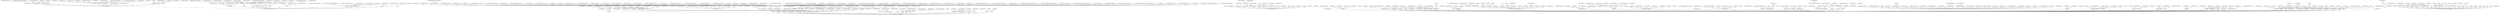 digraph {
	31205351 [label="Discharge instructions"]
	31205295 [label="Administrative note"]
	31205296 [label="Against medical advice note"]
	31205297 [label=Agreement]
	31205298 [label=Certificate]
	31205299 [label="Birth certificate"]
	31205300 [label="Death certificate"]
	31205301 [label="Evaluation of mental and physical incapacity certificate"]
	31205303 [label=Consent]
	31205304 [label="Abortion consent"]
	31205305 [label="Anesthesia consent"]
	31205307 [label="Hysterectomy consent"]
	31205309 [label="Organ donation consent"]
	31205310 [label="Procedure consent"]
	31205311 [label="Release of information consent"]
	31205312 [label="Sterilization consent"]
	31205313 [label="Surgical operation consent"]
	31205314 [label=Contract]
	31205316 [label="Health insurance card"]
	31205317 [label="Health insurance-related form"]
	31205318 [label="Health record cover sheet"]
	31205319 [label="Legal document"]
	31205321 [label="Power of attorney"]
	31205325 [label="Advance directives"]
	31205326 [label="Do not resuscitate"]
	31205327 [label="Rescinded do not resuscitate"]
	31205328 [label="Living will"]
	31205329 [label="Rescinded advance directive"]
	31205332 [label=Diagram]
	31205333 [label=Flowsheet]
	31205352 [label=Letter]
	31205356 [label=Note]
	31205357 [label="Adverse event note"]
	31205358 [label=Alert]
	31205369 [label=Report]
	31205338 [label="ADHD action plan"]
	31205339 [label="Anaphylaxis action plan"]
	31205340 [label="Asthma action plan"]
	31205341 [label="Autism action plan"]
	31205342 [label="Complex medical conditions action plan"]
	31205343 [label="Cystic fibrosis action plan"]
	31205346 [label="Heart disease action plan"]
	31205347 [label="Inflammatory bowel disease action plan"]
	31205348 [label="Multiple sclerosis action plan"]
	31205349 [label="Muscular dystrophy action plan"]
	31205350 [label="Seizure disorder action plan"]
	31205344 [label="Diabetes type I action plan"]
	31205345 [label="Diabetes type II action plan"]
	31205324 [label="Prescription request"]
	31205323 [label=Request]
	31205334 [label=Form]
	31205336 [label=Instructions]
	31205337 [label="Action plan"]
	31205363 [label="Prescription for eyewear"]
	31205360 [label=Prescription]
	31205359 [label=Order]
	31205368 [label="Photographic image"]
	31205361 [label="Prescription for diagnostic or specialist care"]
	31205362 [label="Prescription for durable medical equipment attachment"]
	31205364 [label="Prescription for medical equipment or product"]
	31205365 [label="Prescription for medication"]
	31205366 [label="Prescription for rehabilitation"]
	31205355 [label="Prescription list"]
	31205367 [label="Prescription list"]
	31205371 [label="Registry report"]
	31205370 [label="Case report"]
	31205315 [label="Driver license"]
	31205330 [label=Checklist]
	31205320 [label="Legal letter"]
	31205353 [label="Legal letter"]
	31205354 [label=List]
	31205335 [label="Mandatory reporting form"]
	31205322 [label="Medical clearance note"]
	31205331 [label="Discharge checklist"]
	31205308 [label="Long-term opioid therapy for pain consent"]
	31205302 [label="Proof of encounter certificate"]
	31205306 [label="Blood or blood product transfusion consent"]
	31205294 [label="{Kind of document}"]
	34100300 [label="Controlled substance agreement"]
	33850046 [label="Portable medical order form"]
	33850047 [label="Portable medical order form"]
	33850048 [label="Portable medical order form"]
	33850051 [label="Medical history screening form"]
	33850052 [label="Research study consent"]
	48700441 [label="Adrenal insufficiency emergency action plan"]
	31205713 [label=Conference]
	31205717 [label=Counseling]
	31205828 [label=Summary]
	31205863 [label=Supervisory]
	31205741 [label="VA C&P exam.bones fractures &or bone disease"]
	31205790 [label="VA C&P exam.social &or industrial survey"]
	31205712 [label=Communication]
	31205714 [label="Case conference"]
	31205715 [label=Consultation]
	31205716 [label="Confirmatory consultation"]
	31205719 [label="Individual counseling"]
	31205718 [label="Group counseling"]
	31205720 [label="Daily or end of shift signout"]
	31205721 [label="Diagnostic study"]
	31205722 [label="Inhalation challenge test"]
	31205723 [label=Education]
	31205724 [label="Discharge teaching"]
	31205725 [label="Preoperative teaching"]
	31205726 [label="Evaluation and management"]
	31205795 [label="Annual evaluation"]
	31205794 [label=Evaluation]
	31205796 [label="Functional status assessment"]
	31205801 [label="Readiness for military duty assessment"]
	31205803 [label="Risk assessment and screening"]
	31205804 [label="Fall risk assessment"]
	31205727 [label=Care]
	31205729 [label="Crisis intervention"]
	31205731 [label="Disease staging"]
	31205732 [label="Disability examination"]
	31205733 [label="Social security administration compensation examination"]
	31205734 [label="Compensation and pension examination"]
	31205735 [label="VA C&P exam.acromegaly"]
	31205736 [label="VA C&P exam.aid and attendance &or housebound"]
	31205737 [label="VA C&P exam.arrhythmias"]
	31205738 [label="VA C&P exam.miscellaneous arteries &or veins"]
	31205739 [label="VA C&P exam.audio"]
	31205740 [label="VA C&P exam.bones"]
	31205742 [label="VA C&P exam.brain &or spinal cord"]
	31205743 [label="VA C&P exam.chronic fatigue syndrome"]
	31205744 [label="VA C&P exam.cold injury protocol"]
	31205745 [label="VA C&P exam.cranial nerves"]
	31205746 [label="VA C&P exam.Cushings syndrome"]
	31205747 [label="VA C&P exam.dental &or oral"]
	31205748 [label="VA C&P exam.diabetes mellitus"]
	31205749 [label="VA C&P exam.miscellaneous digestive conditions"]
	31205750 [label="VA C&P exam.ear disease"]
	31205751 [label="VA C&P exam.mental health eating disorders"]
	31205752 [label="VA C&P exam.miscellaneous endocrine diseases"]
	31205753 [label="VA C&P exam.epilepsy &or narcolepsy"]
	31205754 [label="VA C&P exam.esophagus &or hiatal hernia"]
	31205756 [label="VA C&P exam.eye"]
	31205757 [label="VA C&P exam.feet"]
	31205758 [label="VA C&P exam.fibromyalgia"]
	31205759 [label="VA C&P exam.general medical"]
	31205760 [label="VA C&P exam.genitourinary"]
	31205761 [label="VA C&P exam.disability in gulf war veterans"]
	31205762 [label="VA C&P exam.gynecological conditions &or disorders of the breast"]
	31205763 [label="VA C&P exam.hand &or thumb &or fingers"]
	31205764 [label="VA C&P exam.heart"]
	31205765 [label="VA C&P exam.hemic disorders"]
	31205766 [label="VA C&P exam.HIV-related illness"]
	31205767 [label="VA C&P exam.hypertension"]
	31205768 [label="VA C&P exam.infectious &or immune &or nutritional disabilities"]
	31205769 [label="VA C&P exam.large &or small intestines"]
	31205755 [label="VA C&P exam.extremity joints"]
	31205770 [label="VA C&P exam.liver &or gall bladder &or pancreas"]
	31205771 [label="VA C&P exam.lymphatic disorders"]
	31205772 [label="VA C&P exam.general mental disorders"]
	31205773 [label="VA C&P exam.mouth &or lips &or tongue"]
	31205774 [label="VA C&P exam.multiple exam"]
	31205775 [label="VA C&P exam.muscles"]
	31205776 [label="VA C&P exam.miscellaneous neurological disorders"]
	31205777 [label="VA C&P exam.nose &or sinus &or larynx &or pharynx"]
	31205778 [label="VA C&P exam.peripheral nerves"]
	31205779 [label="VA C&P exam.initial evaluation post-traumatic stress disorder"]
	31205780 [label="VA C&P exam.review evaluation post-traumatic stress disorder"]
	31205781 [label="VA C&P exam.prisoner of war protocol"]
	31205782 [label="VA C&P exam.pulmonary tuberculosis &or mycobacterial diseases"]
	31205783 [label="VA C&P exam.rectum &or anus"]
	31205784 [label="VA C&P exam.residuals of amputations"]
	31205785 [label="VA C&P exam.miscellaneous respiratory diseases"]
	31205786 [label="VA C&P exam.obstructive &or restrictive &or interstitial respiratory diseases"]
	31205787 [label="VA C&P exam.scars"]
	31205788 [label="VA C&P exam.sense of smell &or taste"]
	31205789 [label="VA C&P exam.skin diseases other than scars"]
	31205791 [label="VA C&P exam.spine"]
	31205792 [label="VA C&P exam.stomach &or duodenum &or peritoneal adhesions"]
	31205793 [label="VA C&P exam.thyroid &or parathyroid diseases"]
	31205806 [label="Evaluation and management of a specific problem"]
	31205807 [label="Evaluation and management of anticoagulation"]
	31205808 [label="Evaluation and management of hyperlipidemia"]
	31205809 [label="Evaluation and management of hypertension"]
	31205811 [label="Evaluation and management of smoking cessation"]
	31205814 [label="History and physical"]
	31205815 [label="Annual history and physical"]
	31205816 [label="Admission history and physical"]
	31205818 [label="Comprehensive history and physical"]
	31205817 [label="Labor and delivery admission history and physical"]
	31205819 [label="Targeted history and physical"]
	31205797 [label="Initial evaluation"]
	31205798 [label="Admission evaluation"]
	31205821 [label=Plan]
	31205822 [label="Plan of care"]
	31205824 [label=Restraint]
	31205823 [label=Progress]
	31205825 [label="Surgical operation"]
	31205826 [label="Postoperative evaluation and management"]
	31205827 [label="Preoperative evaluation and management"]
	31205829 [label="Antepartum summary"]
	31205830 [label="Discharge summary"]
	31205833 [label="Maternal discharge summary"]
	31205832 [label="Labor and delivery summary"]
	31205837 [label="Summary of episode"]
	31205835 [label="Summary of death"]
	31205838 [label="Transfer summary"]
	31205840 [label="Transplant candidate evaluation"]
	31205841 [label="Transplant donor evaluation"]
	31205842 [label="Well child visit"]
	31205843 [label="Exercise testing"]
	31205846 [label="Medication management"]
	31205849 [label="Medication reconciliation"]
	31205854 [label=Outreach]
	31205855 [label=Procedure]
	31205858 [label="Interventional procedure"]
	31205859 [label="Pathology procedure"]
	31205860 [label=Autopsy]
	31205861 [label=Referral]
	31205862 [label=Respite]
	31205864 [label=Triage]
	31205834 [label="Population summary"]
	31205839 [label="Weight management summary"]
	31205836 [label="Summary of encounters"]
	31205851 [label="Admission notification"]
	31205852 [label="Discharge notification"]
	31205850 [label=Notification]
	31205853 [label="Visit notification"]
	31205805 [label="Safety issue assessment"]
	31205820 [label="Medical equipment or product"]
	31205845 [label="Medical equipment or product"]
	31205847 [label="Medication administration"]
	31205812 [label="Evaluation and management of workers compensation"]
	31205831 [label="Immunization summary"]
	31205844 [label=Immunization]
	31205730 [label="Suicide prevention"]
	31205848 [label="Parenteral therapy"]
	31205856 [label="Cardiopulmonary resuscitation"]
	31205810 [label="Evaluation and management of radiation exposure"]
	31205857 [label="Conscious sedation procedure"]
	31205813 [label="Fluid management"]
	31205802 [label=Reevaluation]
	31205728 [label="Care management"]
	33850049 [label="Emergency procedure"]
	31205711 [label="{Type of service}"]
	33850050 [label="Mechanical circulatory support"]
	41099244 [label="COVID-19"]
	41099245 [label=Intubation]
	47799793 [label="Gaps in care"]
	47799792 [label=Quality]
	55795612 [label="Stroke prevention"]
	59013504 [label="Pain assessment"]
	59058201 [label="Arrival notification"]
	59058200 [label="Departure notification"]
	31205414 [label=Ambulance]
	31205415 [label="Birthing center"]
	31205416 [label="Emergency department"]
	31205418 [label="Intensive care unit"]
	31205419 [label="Long term care facility"]
	31205420 [label="Custodial care facility"]
	31205421 [label="Nursing facility"]
	31205422 [label="Skilled nursing facility"]
	31205423 [label="Unskilled nursing facility"]
	31205445 [label=Outpatient]
	31205447 [label="Ambulatory surgical center"]
	31205448 [label=Office]
	31205449 [label="Outpatient hospital"]
	31205450 [label="Urgent care center"]
	31205481 [label="Patient's home"]
	31205484 [label="Rehabilitation hospital"]
	31205485 [label=Telehealth]
	31205487 [label="Telephone encounter"]
	31205413 [label="{Setting}"]
	31205417 [label=Hospital]
	31205482 [label=Pharmacy]
	31205444 [label="Observation unit"]
	31205483 [label="Recovery room"]
	31205486 [label=Teleimaging]
	31205446 [label="Adult day care center"]
	31205518 [label="Forensic medicine"]
	31205679 [label="Interventional radiology"]
	31205579 [label="Neurology w special qualifications in child neuro"]
	31205584 [label="Nutrition and dietetics"]
	31205594 [label=Oncology]
	31205602 [label="Oral and maxillofacial surgery"]
	31205524 [label=Acupuncture]
	31205490 [label="Addiction psychiatry"]
	31205558 [label="Addiction psychiatry"]
	31205514 [label="Adolescent medicine"]
	31205526 [label="Adolescent medicine"]
	31205625 [label="Adolescent medicine"]
	31205491 [label="Aerospace medicine"]
	31205493 [label=Anesthesiology]
	31205496 [label=Audiology]
	31205619 [label="Blood banking and transfusion medicine"]
	31205527 [label="Cardiovascular disease"]
	31205559 [label="Child and adolescent psychiatry"]
	31205627 [label="Child and adolescent psychiatry"]
	31205497 [label="Chiropractic medicine"]
	31205501 [label="Clinical and laboratory dermatological immunology"]
	31205522 [label="Clinical and laboratory immunology"]
	31205549 [label="Clinical biochemical genetics"]
	31205528 [label="Clinical cardiac electrophysiology"]
	31205550 [label="Clinical cytogenetics"]
	31205551 [label="Clinical genetics"]
	31205552 [label="Clinical molecular genetics"]
	31205576 [label="Clinical neurophysiology"]
	31205692 [label="Colon and rectal surgery"]
	31205498 [label="Critical care medicine"]
	31205499 [label=Dentistry]
	31205500 [label=Dermatology]
	31205502 [label=Dermatopathology]
	31205617 [label=Dermatopathology]
	31205629 [label="Developmental-behavioral pediatrics"]
	31205533 [label=Diabetology]
	31205678 [label="Diagnostic radiology"]
	31205504 [label="Emergency medicine"]
	31205532 [label=Endocrinology]
	31205511 [label=Ethics]
	31205513 [label="Family medicine"]
	31205519 [label="Forensic psychiatry"]
	31205560 [label="Forensic psychiatry"]
	31205535 [label=Gastroenterology]
	31205520 [label="General medicine"]
	31205515 [label="Geriatric medicine"]
	31205537 [label="Geriatric medicine"]
	31205561 [label="Geriatric psychiatry"]
	31205536 [label=Hepatology]
	31205630 [label=Hepatology]
	31205539 [label="Infectious disease"]
	31205525 [label="Internal medicine"]
	31205530 [label="Interventional cardiology"]
	31205657 [label=Kinesiotherapy]
	31205590 [label="Maternal and fetal medicine"]
	31205548 [label="Medical genetics"]
	31205505 [label="Medical toxicology"]
	31205631 [label="Medical toxicology"]
	31205670 [label="Medical toxicology"]
	31205555 [label="Mental health"]
	31205553 [label="Molecular genetic pathology"]
	31205621 [label="Molecular genetic pathology"]
	31205566 [label="Multi-specialty program"]
	31205632 [label="Neonatal perinatal medicine"]
	31205542 [label=Nephrology]
	31205572 [label="Neurological surgery"]
	31205574 [label=Neurology]
	31205578 [label="Neurology neurodevelopmental disabilities"]
	31205609 [label=Neurotology]
	31205583 [label="Nuclear medicine"]
	31205680 [label="Nuclear radiology"]
	31205587 [label="Obstetrics and gynecology"]
	31205671 [label="Occupational medicine"]
	31205593 [label="Occupational therapy"]
	31205600 [label=Ophthalmology]
	31205601 [label=Optometry]
	31205604 [label="Orthopedic sports medicine"]
	31205603 [label="Orthopaedic surgery"]
	31205607 [label="Orthotics prosthetics"]
	31205608 [label=Otolaryngology]
	31205494 [label="Pain medicine"]
	31205580 [label="Pain medicine"]
	31205658 [label="Pain medicine"]
	31205613 [label="Palliative care"]
	31205614 [label="Pastoral care"]
	31205615 [label=Pathology]
	31205634 [label="Pediatric cardiology"]
	31205635 [label="Pediatric critical care medicine"]
	31205503 [label="Pediatric dermatology"]
	31205636 [label="Pediatric dermatology"]
	31205506 [label="Pediatric emergency medicine"]
	31205638 [label="Pediatric emergency medicine"]
	31205637 [label="Pediatric endocrinology"]
	31205639 [label="Pediatric gastroenterology"]
	31205597 [label="Pediatric hematology-oncology"]
	31205641 [label="Pediatric hematology-oncology"]
	31205642 [label="Pediatric infectious diseases"]
	31205643 [label="Pediatric nephrology"]
	31205610 [label="Pediatric otolaryngology"]
	31205644 [label="Pediatric otolaryngology"]
	31205645 [label="Pediatric pulmonology"]
	31205646 [label="Pediatric radiology"]
	31205681 [label="Pediatric radiology"]
	31205647 [label="Pediatric rehabilitation medicine"]
	31205659 [label="Pediatric rehabilitation medicine"]
	31205648 [label="Pediatric rheumatology"]
	31205649 [label="Pediatric surgery"]
	31205693 [label="Pediatric surgery"]
	31205640 [label="Pediatric transplant hepatology"]
	31205707 [label="Pediatric urology"]
	31205624 [label=Pediatrics]
	31205652 [label=Pharmacology]
	31205655 [label="Physical medicine and rehab"]
	31205663 [label="Physical therapy"]
	31205664 [label="Plastic surgery"]
	31205611 [label="Plastic surgery within the head and neck"]
	31205666 [label="Plastic surgery within the head and neck"]
	31205668 [label=Podiatry]
	31205669 [label="Preventive medicine"]
	31205673 [label="Primary care"]
	31205557 [label=Psychiatry]
	31205563 [label=Psychology]
	31205562 [label="Psychosomatic medicine"]
	31205674 [label="Public health"]
	31205544 [label="Pulmonary disease"]
	31205598 [label="Radiation oncology"]
	31205682 [label="Radiation oncology"]
	31205683 [label="Radiological physics"]
	31205677 [label=Radiology]
	31205685 [label="Recreational therapy"]
	31205592 [label="Reproductive endocrinology and infertility"]
	31205686 [label=Research]
	31205687 [label="Respiratory therapy"]
	31205545 [label=Rheumatology]
	31205688 [label="Speech-language pathology"]
	31205661 [label="Spinal cord injury medicine"]
	31205507 [label="Sports medicine"]
	31205517 [label="Sports medicine"]
	31205547 [label="Sports medicine"]
	31205651 [label="Sports medicine"]
	31205689 [label=Surgery]
	31205606 [label="Surgery of the hand"]
	31205667 [label="Surgery of the hand"]
	31205695 [label="Surgery of the hand"]
	31205696 [label="Surgical critical care"]
	31205698 [label="Thoracic and cardiac surgery"]
	31205534 [label=Thyroidology]
	31205700 [label="Transplant surgery"]
	31205705 [label="Tumor board"]
	31205510 [label="Undersea and hyperbaric medicine"]
	31205672 [label="Undersea and hyperbaric medicine"]
	31205706 [label=Urology]
	31205684 [label="Vascular and interventional radiology"]
	31205582 [label="Vascular neurology"]
	31205703 [label="Vascular surgery"]
	31205662 [label="Vocational rehabilitation"]
	31205538 [label=Hematology]
	31205541 [label="Medical Oncology"]
	31205596 [label="Medical Oncology"]
	31205512 [label="Exercise physiology"]
	31205508 [label=Trauma]
	31205701 [label=Trauma]
	31205540 [label=HIV]
	31205709 [label="Wound care management"]
	31205633 [label="Birth defects"]
	31205589 [label="Gynecologic oncology"]
	31205595 [label="Gynecologic oncology"]
	31205675 [label="Community health care"]
	31205699 [label="Cardiac surgery"]
	31205599 [label="Surgical oncology"]
	31205697 [label="Surgical oncology"]
	31205620 [label="Chemical pathology"]
	31205622 [label="Medical microbiology - pathology"]
	31205618 [label="Clinical pathology"]
	31205616 [label="Anatomic pathology"]
	31205653 [label="Clinical pharmacology"]
	31205591 [label=Obstetrics]
	31205588 [label=Gynecology]
	31205623 [label="Toxicologic pathology"]
	31205690 [label="Bariatric surgery"]
	31205564 [label="Child and adolescent psychology"]
	31205628 [label="Child and adolescent psychology"]
	31205577 [label=Epilepsy]
	31205495 [label="Sleep medicine"]
	31205516 [label="Sleep medicine"]
	31205546 [label="Sleep medicine"]
	31205581 [label="Sleep medicine"]
	31205612 [label="Sleep medicine"]
	31205650 [label="Sleep medicine"]
	31205565 [label=Neuropsychology]
	31205708 [label="Womens health"]
	31205543 [label=Dialysis]
	31205489 [label="Addiction medicine"]
	31205568 [label="Brain injury"]
	31205575 [label="Brain injury"]
	31205656 [label="Brain injury"]
	31205509 [label=Polytrauma]
	31205571 [label=Polytrauma]
	31205660 [label=Polytrauma]
	31205694 [label=Polytrauma]
	31205702 [label=Polytrauma]
	31205676 [label="Environmental health"]
	31205554 [label=Pharmacogenomics]
	31205654 [label=Pharmacogenomics]
	31205665 [label="Burn management"]
	31205691 [label="Burn management"]
	31205710 [label="Burn management"]
	31205586 [label="Obesity medicine"]
	31205531 [label="Transplant cardiology"]
	31205529 [label="Heart failure"]
	31205704 [label=Thromboembolism]
	31205523 [label="Integrative medicine"]
	31205573 [label="Spinal surgery"]
	31205605 [label="Spinal surgery"]
	31205521 [label=Immunology]
	31205556 [label="Eating disorders"]
	31205570 [label="Eating disorders"]
	31205585 [label="Eating disorders"]
	31205567 [label="Aerodigestive medicine"]
	31205626 [label="Aerodigestive medicine"]
	31205569 [label="Cleft and Craniofacial"]
	31205492 [label=Allergy]
	31205488 [label="{Subject Matter Domain}"]
	33850053 [label="Wound, Ostomy, and Continence Care"]
	41099243 [label="Medical aid in dying"]
	41099241 [label="Bone marrow transplant"]
	41099242 [label="Bone marrow transplant"]
	41056895 [label="Solid organ transplant"]
	41099239 [label="Solid organ transplant"]
	41099240 [label="Solid organ transplant"]
	41056891 [label="Therapeutic apheresis"]
	41056892 [label="Therapeutic apheresis"]
	48700440 [label=Breastfeeding]
	31205373 [label=Assistant]
	31205375 [label="Case manager"]
	31205376 [label=Clerk]
	31205378 [label=Counselor]
	31205381 [label=Hygienist]
	31205382 [label=Interdisciplinary]
	31205383 [label=Team]
	31205386 [label="Medical assistant"]
	31205389 [label=Nurse]
	31205390 [label=CRNA]
	31205391 [label="Certified nursing assistant"]
	31205392 [label="Clinical nurse specialist"]
	31205388 [label="Nurse midwife"]
	31205393 [label="Nurse midwife"]
	31205394 [label="Nurse practitioner"]
	31205395 [label="Licensed practical nurse"]
	31205396 [label="Registered nurse"]
	31205397 [label=Patient]
	31205399 [label=Physician]
	31205405 [label="Physician assistant"]
	31205408 [label=Student]
	31205409 [label="Medical student"]
	31205410 [label="Nursing student"]
	31205411 [label=Technician]
	31205412 [label=Therapist]
	31205398 [label=Pharmacist]
	31205372 [label="{Role}"]
	31205384 [label="Rapid response team"]
	31205387 [label=Midwife]
	31205379 [label=Device]
	31205407 [label="Social worker"]
	31205374 [label=Attending]
	31205400 [label=Attending]
	31205377 [label=Consultant]
	31205401 [label=Consultant]
	31205380 [label=Fellow]
	31205402 [label=Fellow]
	31205385 [label=Intern]
	31205403 [label=Intern]
	31205404 [label=Resident]
	31205406 [label=Resident]
	33850054 [label="Healthcare navigator"]
	31205351 -> 31205336 [label=is_a]
	31205295 -> 31205294 [label=is_a]
	31205296 -> 31205295 [label=is_a]
	31205297 -> 31205295 [label=is_a]
	31205298 -> 31205295 [label=is_a]
	31205299 -> 31205298 [label=is_a]
	31205300 -> 31205298 [label=is_a]
	31205301 -> 31205298 [label=is_a]
	31205303 -> 31205295 [label=is_a]
	31205304 -> 31205303 [label=is_a]
	31205305 -> 31205303 [label=is_a]
	31205307 -> 31205303 [label=is_a]
	31205309 -> 31205303 [label=is_a]
	31205310 -> 31205303 [label=is_a]
	31205311 -> 31205303 [label=is_a]
	31205312 -> 31205303 [label=is_a]
	31205313 -> 31205303 [label=is_a]
	31205314 -> 31205295 [label=is_a]
	31205316 -> 31205295 [label=is_a]
	31205317 -> 31205295 [label=is_a]
	31205318 -> 31205295 [label=is_a]
	31205319 -> 31205295 [label=is_a]
	31205321 -> 31205319 [label=is_a]
	31205325 -> 31205294 [label=is_a]
	31205326 -> 31205325 [label=is_a]
	31205327 -> 31205325 [label=is_a]
	31205328 -> 31205325 [label=is_a]
	31205329 -> 31205325 [label=is_a]
	31205332 -> 31205294 [label=is_a]
	31205333 -> 31205294 [label=is_a]
	31205352 -> 31205294 [label=is_a]
	31205356 -> 31205294 [label=is_a]
	31205357 -> 31205356 [label=is_a]
	31205358 -> 31205356 [label=is_a]
	31205369 -> 31205294 [label=is_a]
	31205338 -> 31205337 [label=is_a]
	31205339 -> 31205337 [label=is_a]
	31205340 -> 31205337 [label=is_a]
	31205341 -> 31205337 [label=is_a]
	31205342 -> 31205337 [label=is_a]
	31205343 -> 31205337 [label=is_a]
	31205346 -> 31205337 [label=is_a]
	31205347 -> 31205337 [label=is_a]
	31205348 -> 31205337 [label=is_a]
	31205349 -> 31205337 [label=is_a]
	31205350 -> 31205337 [label=is_a]
	31205344 -> 31205337 [label=is_a]
	31205345 -> 31205337 [label=is_a]
	31205324 -> 31205323 [label=is_a]
	31205323 -> 31205295 [label=is_a]
	31205334 -> 31205294 [label=is_a]
	31205336 -> 31205294 [label=is_a]
	31205337 -> 31205336 [label=is_a]
	31205363 -> 31205360 [label=is_a]
	31205360 -> 31205294 [label=is_a]
	31205359 -> 31205294 [label=is_a]
	31205368 -> 31205294 [label=is_a]
	31205361 -> 31205360 [label=is_a]
	31205362 -> 31205360 [label=is_a]
	31205364 -> 31205360 [label=is_a]
	31205365 -> 31205360 [label=is_a]
	31205366 -> 31205360 [label=is_a]
	31205355 -> 31205354 [label=is_a]
	31205367 -> 31205360 [label=is_a]
	31205371 -> 31205369 [label=is_a]
	31205370 -> 31205369 [label=is_a]
	31205315 -> 31205295 [label=is_a]
	31205330 -> 31205294 [label=is_a]
	31205320 -> 31205319 [label=is_a]
	31205353 -> 31205352 [label=is_a]
	31205354 -> 31205294 [label=is_a]
	31205335 -> 31205334 [label=is_a]
	31205322 -> 31205295 [label=is_a]
	31205331 -> 31205330 [label=is_a]
	31205308 -> 31205303 [label=is_a]
	31205302 -> 31205298 [label=is_a]
	31205306 -> 31205303 [label=is_a]
	31205294 -> 31205294 [label=is_a]
	34100300 -> 31205297 [label=is_a]
	33850046 -> 31205334 [label=is_a]
	33850047 -> 31205359 [label=is_a]
	33850048 -> 31205319 [label=is_a]
	33850051 -> 31205334 [label=is_a]
	33850052 -> 31205303 [label=is_a]
	48700441 -> 31205337 [label=is_a]
	31205713 -> 31205711 [label=is_a]
	31205717 -> 31205711 [label=is_a]
	31205828 -> 31205726 [label=is_a]
	31205863 -> 31205711 [label=is_a]
	31205741 -> 31205734 [label=is_a]
	31205790 -> 31205734 [label=is_a]
	31205712 -> 31205711 [label=is_a]
	31205714 -> 31205713 [label=is_a]
	31205715 -> 31205711 [label=is_a]
	31205716 -> 31205715 [label=is_a]
	31205719 -> 31205717 [label=is_a]
	31205718 -> 31205717 [label=is_a]
	31205720 -> 31205711 [label=is_a]
	31205721 -> 31205711 [label=is_a]
	31205722 -> 31205721 [label=is_a]
	31205723 -> 31205711 [label=is_a]
	31205724 -> 31205723 [label=is_a]
	31205725 -> 31205723 [label=is_a]
	31205726 -> 31205711 [label=is_a]
	31205795 -> 31205794 [label=is_a]
	31205794 -> 31205726 [label=is_a]
	31205796 -> 31205794 [label=is_a]
	31205801 -> 31205794 [label=is_a]
	31205803 -> 31205794 [label=is_a]
	31205804 -> 31205803 [label=is_a]
	31205727 -> 31205726 [label=is_a]
	31205729 -> 31205726 [label=is_a]
	31205731 -> 31205726 [label=is_a]
	31205732 -> 31205726 [label=is_a]
	31205733 -> 31205732 [label=is_a]
	31205734 -> 31205732 [label=is_a]
	31205735 -> 31205734 [label=is_a]
	31205736 -> 31205734 [label=is_a]
	31205737 -> 31205734 [label=is_a]
	31205738 -> 31205734 [label=is_a]
	31205739 -> 31205734 [label=is_a]
	31205740 -> 31205734 [label=is_a]
	31205742 -> 31205734 [label=is_a]
	31205743 -> 31205734 [label=is_a]
	31205744 -> 31205734 [label=is_a]
	31205745 -> 31205734 [label=is_a]
	31205746 -> 31205734 [label=is_a]
	31205747 -> 31205734 [label=is_a]
	31205748 -> 31205734 [label=is_a]
	31205749 -> 31205734 [label=is_a]
	31205750 -> 31205734 [label=is_a]
	31205751 -> 31205734 [label=is_a]
	31205752 -> 31205734 [label=is_a]
	31205753 -> 31205734 [label=is_a]
	31205754 -> 31205734 [label=is_a]
	31205756 -> 31205734 [label=is_a]
	31205757 -> 31205734 [label=is_a]
	31205758 -> 31205734 [label=is_a]
	31205759 -> 31205734 [label=is_a]
	31205760 -> 31205734 [label=is_a]
	31205761 -> 31205734 [label=is_a]
	31205762 -> 31205734 [label=is_a]
	31205763 -> 31205734 [label=is_a]
	31205764 -> 31205734 [label=is_a]
	31205765 -> 31205734 [label=is_a]
	31205766 -> 31205734 [label=is_a]
	31205767 -> 31205734 [label=is_a]
	31205768 -> 31205734 [label=is_a]
	31205769 -> 31205734 [label=is_a]
	31205755 -> 31205734 [label=is_a]
	31205770 -> 31205734 [label=is_a]
	31205771 -> 31205734 [label=is_a]
	31205772 -> 31205734 [label=is_a]
	31205773 -> 31205734 [label=is_a]
	31205774 -> 31205734 [label=is_a]
	31205775 -> 31205734 [label=is_a]
	31205776 -> 31205734 [label=is_a]
	31205777 -> 31205734 [label=is_a]
	31205778 -> 31205734 [label=is_a]
	31205779 -> 31205734 [label=is_a]
	31205780 -> 31205734 [label=is_a]
	31205781 -> 31205734 [label=is_a]
	31205782 -> 31205734 [label=is_a]
	31205783 -> 31205734 [label=is_a]
	31205784 -> 31205734 [label=is_a]
	31205785 -> 31205734 [label=is_a]
	31205786 -> 31205734 [label=is_a]
	31205787 -> 31205734 [label=is_a]
	31205788 -> 31205734 [label=is_a]
	31205789 -> 31205734 [label=is_a]
	31205791 -> 31205734 [label=is_a]
	31205792 -> 31205734 [label=is_a]
	31205793 -> 31205734 [label=is_a]
	31205806 -> 31205726 [label=is_a]
	31205807 -> 31205806 [label=is_a]
	31205808 -> 31205806 [label=is_a]
	31205809 -> 31205806 [label=is_a]
	31205811 -> 31205806 [label=is_a]
	31205814 -> 31205794 [label=is_a]
	31205815 -> 31205814 [label=is_a]
	31205816 -> 31205814 [label=is_a]
	31205818 -> 31205814 [label=is_a]
	31205817 -> 31205816 [label=is_a]
	31205819 -> 31205814 [label=is_a]
	31205797 -> 31205794 [label=is_a]
	31205798 -> 31205797 [label=is_a]
	31205821 -> 31205726 [label=is_a]
	31205822 -> 31205821 [label=is_a]
	31205824 -> 31205726 [label=is_a]
	31205823 -> 31205726 [label=is_a]
	31205825 -> 31205726 [label=is_a]
	31205826 -> 31205825 [label=is_a]
	31205827 -> 31205825 [label=is_a]
	31205829 -> 31205828 [label=is_a]
	31205830 -> 31205828 [label=is_a]
	31205833 -> 31205828 [label=is_a]
	31205832 -> 31205828 [label=is_a]
	31205837 -> 31205828 [label=is_a]
	31205835 -> 31205828 [label=is_a]
	31205838 -> 31205828 [label=is_a]
	31205840 -> 31205726 [label=is_a]
	31205841 -> 31205726 [label=is_a]
	31205842 -> 31205726 [label=is_a]
	31205843 -> 31205711 [label=is_a]
	31205846 -> 31205711 [label=is_a]
	31205849 -> 31205846 [label=is_a]
	31205854 -> 31205711 [label=is_a]
	31205855 -> 31205711 [label=is_a]
	31205858 -> 31205855 [label=is_a]
	31205859 -> 31205855 [label=is_a]
	31205860 -> 31205859 [label=is_a]
	31205861 -> 31205711 [label=is_a]
	31205862 -> 31205711 [label=is_a]
	31205864 -> 31205711 [label=is_a]
	31205834 -> 31205828 [label=is_a]
	31205839 -> 31205828 [label=is_a]
	31205836 -> 31205828 [label=is_a]
	31205851 -> 31205850 [label=is_a]
	31205852 -> 31205850 [label=is_a]
	31205850 -> 31205711 [label=is_a]
	31205853 -> 31205850 [label=is_a]
	31205805 -> 31205794 [label=is_a]
	31205820 -> 31205726 [label=is_a]
	31205845 -> 31205711 [label=is_a]
	31205847 -> 31205846 [label=is_a]
	31205812 -> 31205806 [label=is_a]
	31205831 -> 31205828 [label=is_a]
	31205844 -> 31205711 [label=is_a]
	31205730 -> 31205729 [label=is_a]
	31205848 -> 31205847 [label=is_a]
	31205856 -> 31205855 [label=is_a]
	31205810 -> 31205806 [label=is_a]
	31205857 -> 31205855 [label=is_a]
	31205813 -> 31205726 [label=is_a]
	31205802 -> 31205794 [label=is_a]
	31205728 -> 31205726 [label=is_a]
	33850049 -> 31205855 [label=is_a]
	31205711 -> 31205711 [label=is_a]
	33850050 -> 31205855 [label=is_a]
	41099244 -> 31205711 [label=is_a]
	41099245 -> 31205855 [label=is_a]
	47799793 -> 47799792 [label=is_a]
	47799792 -> 31205711 [label=is_a]
	55795612 -> 31205726 [label=is_a]
	59013504 -> 31205794 [label=is_a]
	59058201 -> 31205850 [label=is_a]
	59058200 -> 31205850 [label=is_a]
	31205414 -> 31205413 [label=is_a]
	31205415 -> 31205413 [label=is_a]
	31205416 -> 31205413 [label=is_a]
	31205418 -> 31205413 [label=is_a]
	31205419 -> 31205413 [label=is_a]
	31205420 -> 31205419 [label=is_a]
	31205421 -> 31205419 [label=is_a]
	31205422 -> 31205421 [label=is_a]
	31205423 -> 31205421 [label=is_a]
	31205445 -> 31205413 [label=is_a]
	31205447 -> 31205445 [label=is_a]
	31205448 -> 31205445 [label=is_a]
	31205449 -> 31205445 [label=is_a]
	31205450 -> 31205445 [label=is_a]
	31205481 -> 31205413 [label=is_a]
	31205484 -> 31205413 [label=is_a]
	31205485 -> 31205413 [label=is_a]
	31205487 -> 31205413 [label=is_a]
	31205413 -> 31205413 [label=is_a]
	31205417 -> 31205413 [label=is_a]
	31205482 -> 31205413 [label=is_a]
	31205444 -> 31205413 [label=is_a]
	31205483 -> 31205413 [label=is_a]
	31205486 -> 31205413 [label=is_a]
	31205446 -> 31205445 [label=is_a]
	31205518 -> 31205488 [label=is_a]
	31205679 -> 31205677 [label=is_a]
	31205579 -> 31205574 [label=is_a]
	31205584 -> 31205488 [label=is_a]
	31205594 -> 31205488 [label=is_a]
	31205602 -> 31205488 [label=is_a]
	31205524 -> 31205523 [label=is_a]
	31205490 -> 31205489 [label=is_a]
	31205558 -> 31205557 [label=is_a]
	31205514 -> 31205513 [label=is_a]
	31205526 -> 31205525 [label=is_a]
	31205625 -> 31205624 [label=is_a]
	31205491 -> 31205488 [label=is_a]
	31205493 -> 31205488 [label=is_a]
	31205496 -> 31205488 [label=is_a]
	31205619 -> 31205618 [label=is_a]
	31205527 -> 31205525 [label=is_a]
	31205559 -> 31205557 [label=is_a]
	31205627 -> 31205624 [label=is_a]
	31205497 -> 31205488 [label=is_a]
	31205501 -> 31205500 [label=is_a]
	31205522 -> 31205521 [label=is_a]
	31205549 -> 31205548 [label=is_a]
	31205528 -> 31205527 [label=is_a]
	31205550 -> 31205548 [label=is_a]
	31205551 -> 31205548 [label=is_a]
	31205552 -> 31205548 [label=is_a]
	31205576 -> 31205574 [label=is_a]
	31205692 -> 31205689 [label=is_a]
	31205498 -> 31205488 [label=is_a]
	31205499 -> 31205488 [label=is_a]
	31205500 -> 31205488 [label=is_a]
	31205502 -> 31205500 [label=is_a]
	31205617 -> 31205616 [label=is_a]
	31205629 -> 31205624 [label=is_a]
	31205533 -> 31205532 [label=is_a]
	31205678 -> 31205677 [label=is_a]
	31205504 -> 31205488 [label=is_a]
	31205532 -> 31205525 [label=is_a]
	31205511 -> 31205488 [label=is_a]
	31205513 -> 31205488 [label=is_a]
	31205519 -> 31205518 [label=is_a]
	31205560 -> 31205557 [label=is_a]
	31205535 -> 31205525 [label=is_a]
	31205520 -> 31205488 [label=is_a]
	31205515 -> 31205513 [label=is_a]
	31205537 -> 31205525 [label=is_a]
	31205561 -> 31205557 [label=is_a]
	31205536 -> 31205535 [label=is_a]
	31205630 -> 31205624 [label=is_a]
	31205539 -> 31205525 [label=is_a]
	31205525 -> 31205488 [label=is_a]
	31205530 -> 31205527 [label=is_a]
	31205657 -> 31205655 [label=is_a]
	31205590 -> 31205587 [label=is_a]
	31205548 -> 31205488 [label=is_a]
	31205505 -> 31205504 [label=is_a]
	31205631 -> 31205624 [label=is_a]
	31205670 -> 31205669 [label=is_a]
	31205555 -> 31205488 [label=is_a]
	31205553 -> 31205548 [label=is_a]
	31205621 -> 31205618 [label=is_a]
	31205566 -> 31205488 [label=is_a]
	31205632 -> 31205624 [label=is_a]
	31205542 -> 31205525 [label=is_a]
	31205572 -> 31205488 [label=is_a]
	31205574 -> 31205488 [label=is_a]
	31205578 -> 31205574 [label=is_a]
	31205609 -> 31205608 [label=is_a]
	31205583 -> 31205488 [label=is_a]
	31205680 -> 31205677 [label=is_a]
	31205587 -> 31205488 [label=is_a]
	31205671 -> 31205669 [label=is_a]
	31205593 -> 31205488 [label=is_a]
	31205600 -> 31205488 [label=is_a]
	31205601 -> 31205600 [label=is_a]
	31205604 -> 31205603 [label=is_a]
	31205603 -> 31205488 [label=is_a]
	31205607 -> 31205488 [label=is_a]
	31205608 -> 31205488 [label=is_a]
	31205494 -> 31205493 [label=is_a]
	31205580 -> 31205574 [label=is_a]
	31205658 -> 31205655 [label=is_a]
	31205613 -> 31205488 [label=is_a]
	31205614 -> 31205488 [label=is_a]
	31205615 -> 31205488 [label=is_a]
	31205634 -> 31205624 [label=is_a]
	31205635 -> 31205624 [label=is_a]
	31205503 -> 31205500 [label=is_a]
	31205636 -> 31205624 [label=is_a]
	31205506 -> 31205504 [label=is_a]
	31205638 -> 31205624 [label=is_a]
	31205637 -> 31205624 [label=is_a]
	31205639 -> 31205624 [label=is_a]
	31205597 -> 31205594 [label=is_a]
	31205641 -> 31205624 [label=is_a]
	31205642 -> 31205624 [label=is_a]
	31205643 -> 31205624 [label=is_a]
	31205610 -> 31205608 [label=is_a]
	31205644 -> 31205624 [label=is_a]
	31205645 -> 31205624 [label=is_a]
	31205646 -> 31205624 [label=is_a]
	31205681 -> 31205677 [label=is_a]
	31205647 -> 31205624 [label=is_a]
	31205659 -> 31205655 [label=is_a]
	31205648 -> 31205624 [label=is_a]
	31205649 -> 31205624 [label=is_a]
	31205693 -> 31205689 [label=is_a]
	31205640 -> 31205639 [label=is_a]
	31205707 -> 31205706 [label=is_a]
	31205624 -> 31205488 [label=is_a]
	31205652 -> 31205488 [label=is_a]
	31205655 -> 31205488 [label=is_a]
	31205663 -> 31205488 [label=is_a]
	31205664 -> 31205488 [label=is_a]
	31205611 -> 31205608 [label=is_a]
	31205666 -> 31205664 [label=is_a]
	31205668 -> 31205488 [label=is_a]
	31205669 -> 31205488 [label=is_a]
	31205673 -> 31205488 [label=is_a]
	31205557 -> 31205555 [label=is_a]
	31205563 -> 31205555 [label=is_a]
	31205562 -> 31205557 [label=is_a]
	31205674 -> 31205488 [label=is_a]
	31205544 -> 31205525 [label=is_a]
	31205598 -> 31205594 [label=is_a]
	31205682 -> 31205677 [label=is_a]
	31205683 -> 31205677 [label=is_a]
	31205677 -> 31205488 [label=is_a]
	31205685 -> 31205488 [label=is_a]
	31205592 -> 31205587 [label=is_a]
	31205686 -> 31205488 [label=is_a]
	31205687 -> 31205488 [label=is_a]
	31205545 -> 31205525 [label=is_a]
	31205688 -> 31205488 [label=is_a]
	31205661 -> 31205655 [label=is_a]
	31205507 -> 31205504 [label=is_a]
	31205517 -> 31205513 [label=is_a]
	31205547 -> 31205525 [label=is_a]
	31205651 -> 31205624 [label=is_a]
	31205689 -> 31205488 [label=is_a]
	31205606 -> 31205603 [label=is_a]
	31205667 -> 31205664 [label=is_a]
	31205695 -> 31205689 [label=is_a]
	31205696 -> 31205689 [label=is_a]
	31205698 -> 31205689 [label=is_a]
	31205534 -> 31205532 [label=is_a]
	31205700 -> 31205689 [label=is_a]
	31205705 -> 31205488 [label=is_a]
	31205510 -> 31205504 [label=is_a]
	31205672 -> 31205669 [label=is_a]
	31205706 -> 31205488 [label=is_a]
	31205684 -> 31205677 [label=is_a]
	31205582 -> 31205574 [label=is_a]
	31205703 -> 31205689 [label=is_a]
	31205662 -> 31205655 [label=is_a]
	31205538 -> 31205525 [label=is_a]
	31205541 -> 31205525 [label=is_a]
	31205596 -> 31205594 [label=is_a]
	31205512 -> 31205488 [label=is_a]
	31205508 -> 31205504 [label=is_a]
	31205701 -> 31205689 [label=is_a]
	31205540 -> 31205539 [label=is_a]
	31205709 -> 31205488 [label=is_a]
	31205633 -> 31205632 [label=is_a]
	31205589 -> 31205588 [label=is_a]
	31205595 -> 31205594 [label=is_a]
	31205675 -> 31205674 [label=is_a]
	31205699 -> 31205698 [label=is_a]
	31205599 -> 31205594 [label=is_a]
	31205697 -> 31205689 [label=is_a]
	31205620 -> 31205618 [label=is_a]
	31205622 -> 31205618 [label=is_a]
	31205618 -> 31205615 [label=is_a]
	31205616 -> 31205615 [label=is_a]
	31205653 -> 31205652 [label=is_a]
	31205591 -> 31205587 [label=is_a]
	31205588 -> 31205587 [label=is_a]
	31205623 -> 31205618 [label=is_a]
	31205690 -> 31205689 [label=is_a]
	31205564 -> 31205563 [label=is_a]
	31205628 -> 31205624 [label=is_a]
	31205577 -> 31205574 [label=is_a]
	31205495 -> 31205493 [label=is_a]
	31205516 -> 31205513 [label=is_a]
	31205546 -> 31205525 [label=is_a]
	31205581 -> 31205574 [label=is_a]
	31205612 -> 31205608 [label=is_a]
	31205650 -> 31205624 [label=is_a]
	31205565 -> 31205563 [label=is_a]
	31205708 -> 31205488 [label=is_a]
	31205543 -> 31205542 [label=is_a]
	31205489 -> 31205488 [label=is_a]
	31205568 -> 31205566 [label=is_a]
	31205575 -> 31205574 [label=is_a]
	31205656 -> 31205655 [label=is_a]
	31205509 -> 31205508 [label=is_a]
	31205571 -> 31205566 [label=is_a]
	31205660 -> 31205655 [label=is_a]
	31205694 -> 31205689 [label=is_a]
	31205702 -> 31205701 [label=is_a]
	31205676 -> 31205674 [label=is_a]
	31205554 -> 31205548 [label=is_a]
	31205654 -> 31205652 [label=is_a]
	31205665 -> 31205664 [label=is_a]
	31205691 -> 31205689 [label=is_a]
	31205710 -> 31205709 [label=is_a]
	31205586 -> 31205488 [label=is_a]
	31205531 -> 31205527 [label=is_a]
	31205529 -> 31205527 [label=is_a]
	31205704 -> 31205488 [label=is_a]
	31205523 -> 31205488 [label=is_a]
	31205573 -> 31205572 [label=is_a]
	31205605 -> 31205603 [label=is_a]
	31205521 -> 31205488 [label=is_a]
	31205556 -> 31205555 [label=is_a]
	31205570 -> 31205566 [label=is_a]
	31205585 -> 31205584 [label=is_a]
	31205567 -> 31205566 [label=is_a]
	31205626 -> 31205624 [label=is_a]
	31205569 -> 31205566 [label=is_a]
	31205492 -> 31205488 [label=is_a]
	31205488 -> 31205488 [label=is_a]
	33850053 -> 31205709 [label=is_a]
	41099243 -> 31205566 [label=is_a]
	41099241 -> 31205538 [label=is_a]
	41099242 -> 31205641 [label=is_a]
	41056895 -> 31205566 [label=is_a]
	41099239 -> 31205700 [label=is_a]
	41099240 -> 31205525 [label=is_a]
	41056891 -> 31205542 [label=is_a]
	41056892 -> 31205619 [label=is_a]
	48700440 -> 31205566 [label=is_a]
	31205373 -> 31205372 [label=is_a]
	31205375 -> 31205372 [label=is_a]
	31205376 -> 31205372 [label=is_a]
	31205378 -> 31205372 [label=is_a]
	31205381 -> 31205372 [label=is_a]
	31205382 -> 31205372 [label=is_a]
	31205383 -> 31205382 [label=is_a]
	31205386 -> 31205372 [label=is_a]
	31205389 -> 31205372 [label=is_a]
	31205390 -> 31205389 [label=is_a]
	31205391 -> 31205389 [label=is_a]
	31205392 -> 31205389 [label=is_a]
	31205388 -> 31205387 [label=is_a]
	31205393 -> 31205389 [label=is_a]
	31205394 -> 31205389 [label=is_a]
	31205395 -> 31205389 [label=is_a]
	31205396 -> 31205389 [label=is_a]
	31205397 -> 31205372 [label=is_a]
	31205399 -> 31205372 [label=is_a]
	31205405 -> 31205372 [label=is_a]
	31205408 -> 31205372 [label=is_a]
	31205409 -> 31205408 [label=is_a]
	31205410 -> 31205408 [label=is_a]
	31205411 -> 31205372 [label=is_a]
	31205412 -> 31205372 [label=is_a]
	31205398 -> 31205372 [label=is_a]
	31205372 -> 31205372 [label=is_a]
	31205384 -> 31205383 [label=is_a]
	31205387 -> 31205372 [label=is_a]
	31205379 -> 31205372 [label=is_a]
	31205407 -> 31205372 [label=is_a]
	31205374 -> 31205372 [label=is_a]
	31205400 -> 31205399 [label=is_a]
	31205377 -> 31205372 [label=is_a]
	31205401 -> 31205399 [label=is_a]
	31205380 -> 31205372 [label=is_a]
	31205402 -> 31205399 [label=is_a]
	31205385 -> 31205372 [label=is_a]
	31205403 -> 31205399 [label=is_a]
	31205404 -> 31205399 [label=is_a]
	31205406 -> 31205372 [label=is_a]
	33850054 -> 31205372 [label=is_a]
}
